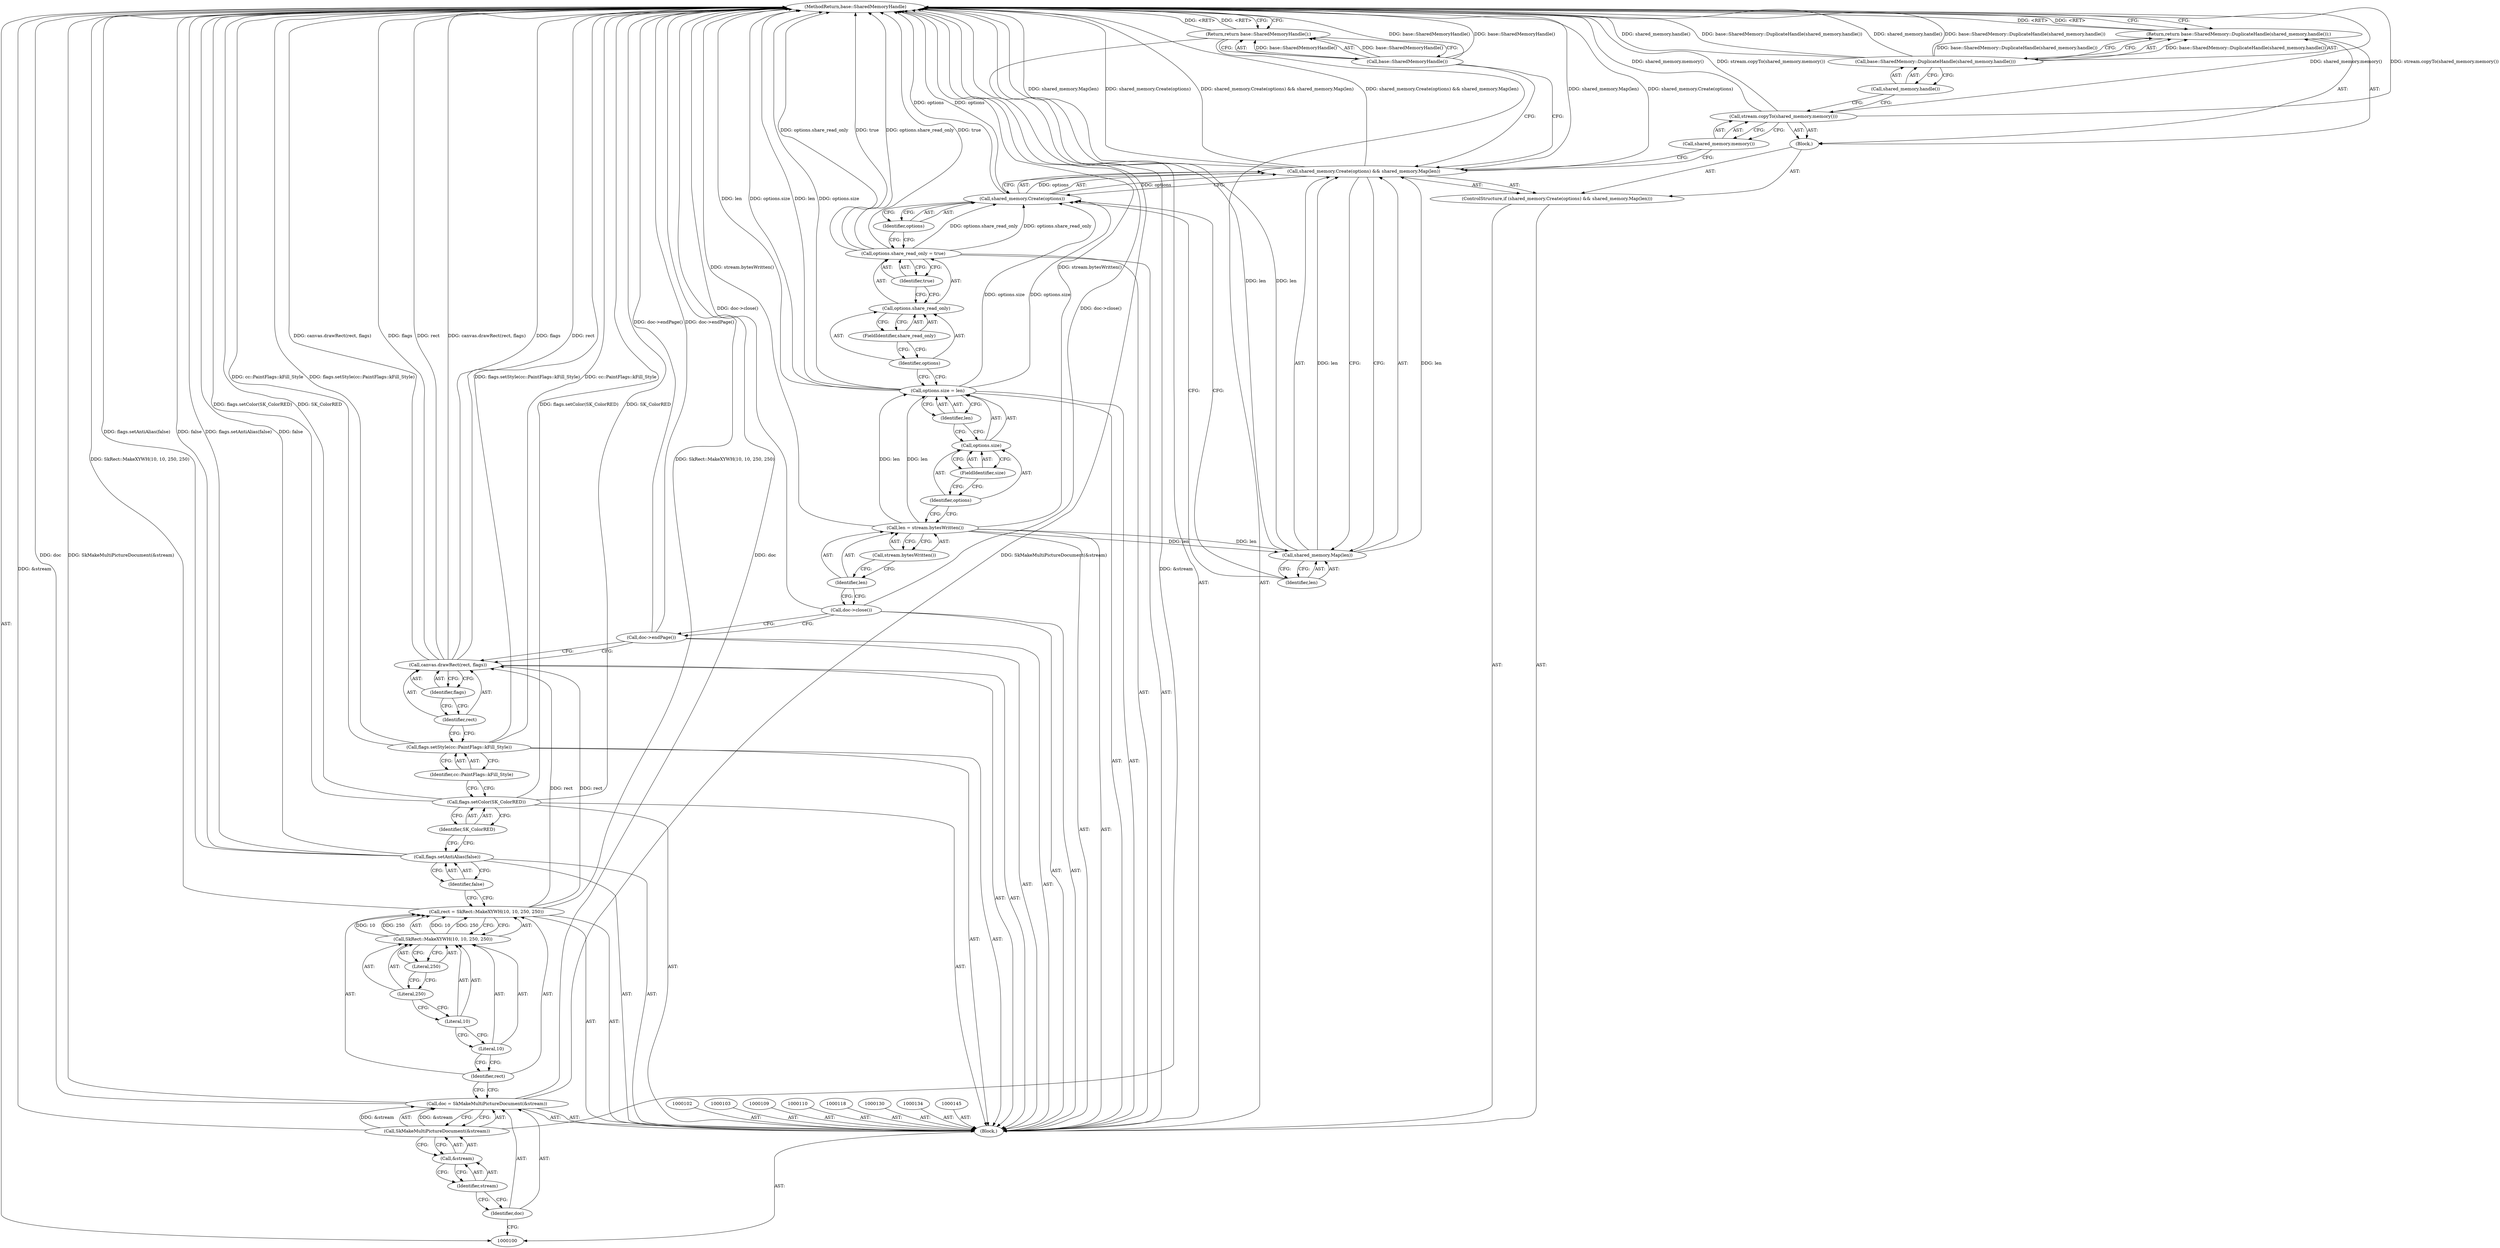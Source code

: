 digraph "1_Chrome_673ce95d481ea9368c4d4d43ac756ba1d6d9e608_6" {
"1000160" [label="(MethodReturn,base::SharedMemoryHandle)"];
"1000101" [label="(Block,)"];
"1000126" [label="(Identifier,rect)"];
"1000127" [label="(Identifier,flags)"];
"1000125" [label="(Call,canvas.drawRect(rect, flags))"];
"1000128" [label="(Call,doc->endPage())"];
"1000129" [label="(Call,doc->close())"];
"1000131" [label="(Call,len = stream.bytesWritten())"];
"1000132" [label="(Identifier,len)"];
"1000133" [label="(Call,stream.bytesWritten())"];
"1000138" [label="(FieldIdentifier,size)"];
"1000139" [label="(Identifier,len)"];
"1000135" [label="(Call,options.size = len)"];
"1000136" [label="(Call,options.size)"];
"1000137" [label="(Identifier,options)"];
"1000143" [label="(FieldIdentifier,share_read_only)"];
"1000144" [label="(Identifier,true)"];
"1000140" [label="(Call,options.share_read_only = true)"];
"1000141" [label="(Call,options.share_read_only)"];
"1000142" [label="(Identifier,options)"];
"1000149" [label="(Identifier,options)"];
"1000150" [label="(Call,shared_memory.Map(len))"];
"1000146" [label="(ControlStructure,if (shared_memory.Create(options) && shared_memory.Map(len)))"];
"1000151" [label="(Identifier,len)"];
"1000152" [label="(Block,)"];
"1000147" [label="(Call,shared_memory.Create(options) && shared_memory.Map(len))"];
"1000148" [label="(Call,shared_memory.Create(options))"];
"1000154" [label="(Call,shared_memory.memory())"];
"1000153" [label="(Call,stream.copyTo(shared_memory.memory()))"];
"1000156" [label="(Call,base::SharedMemory::DuplicateHandle(shared_memory.handle()))"];
"1000157" [label="(Call,shared_memory.handle())"];
"1000155" [label="(Return,return base::SharedMemory::DuplicateHandle(shared_memory.handle());)"];
"1000159" [label="(Call,base::SharedMemoryHandle())"];
"1000158" [label="(Return,return base::SharedMemoryHandle();)"];
"1000104" [label="(Call,doc = SkMakeMultiPictureDocument(&stream))"];
"1000105" [label="(Identifier,doc)"];
"1000106" [label="(Call,SkMakeMultiPictureDocument(&stream))"];
"1000107" [label="(Call,&stream)"];
"1000108" [label="(Identifier,stream)"];
"1000111" [label="(Call,rect = SkRect::MakeXYWH(10, 10, 250, 250))"];
"1000112" [label="(Identifier,rect)"];
"1000113" [label="(Call,SkRect::MakeXYWH(10, 10, 250, 250))"];
"1000114" [label="(Literal,10)"];
"1000115" [label="(Literal,10)"];
"1000116" [label="(Literal,250)"];
"1000117" [label="(Literal,250)"];
"1000120" [label="(Identifier,false)"];
"1000119" [label="(Call,flags.setAntiAlias(false))"];
"1000122" [label="(Identifier,SK_ColorRED)"];
"1000121" [label="(Call,flags.setColor(SK_ColorRED))"];
"1000124" [label="(Identifier,cc::PaintFlags::kFill_Style)"];
"1000123" [label="(Call,flags.setStyle(cc::PaintFlags::kFill_Style))"];
"1000160" -> "1000100"  [label="AST: "];
"1000160" -> "1000155"  [label="CFG: "];
"1000160" -> "1000158"  [label="CFG: "];
"1000158" -> "1000160"  [label="DDG: <RET>"];
"1000155" -> "1000160"  [label="DDG: <RET>"];
"1000159" -> "1000160"  [label="DDG: base::SharedMemoryHandle()"];
"1000125" -> "1000160"  [label="DDG: rect"];
"1000125" -> "1000160"  [label="DDG: canvas.drawRect(rect, flags)"];
"1000125" -> "1000160"  [label="DDG: flags"];
"1000156" -> "1000160"  [label="DDG: shared_memory.handle()"];
"1000156" -> "1000160"  [label="DDG: base::SharedMemory::DuplicateHandle(shared_memory.handle())"];
"1000104" -> "1000160"  [label="DDG: doc"];
"1000104" -> "1000160"  [label="DDG: SkMakeMultiPictureDocument(&stream)"];
"1000121" -> "1000160"  [label="DDG: flags.setColor(SK_ColorRED)"];
"1000121" -> "1000160"  [label="DDG: SK_ColorRED"];
"1000131" -> "1000160"  [label="DDG: stream.bytesWritten()"];
"1000153" -> "1000160"  [label="DDG: shared_memory.memory()"];
"1000153" -> "1000160"  [label="DDG: stream.copyTo(shared_memory.memory())"];
"1000147" -> "1000160"  [label="DDG: shared_memory.Map(len)"];
"1000147" -> "1000160"  [label="DDG: shared_memory.Create(options)"];
"1000147" -> "1000160"  [label="DDG: shared_memory.Create(options) && shared_memory.Map(len)"];
"1000119" -> "1000160"  [label="DDG: flags.setAntiAlias(false)"];
"1000119" -> "1000160"  [label="DDG: false"];
"1000106" -> "1000160"  [label="DDG: &stream"];
"1000150" -> "1000160"  [label="DDG: len"];
"1000123" -> "1000160"  [label="DDG: flags.setStyle(cc::PaintFlags::kFill_Style)"];
"1000123" -> "1000160"  [label="DDG: cc::PaintFlags::kFill_Style"];
"1000140" -> "1000160"  [label="DDG: options.share_read_only"];
"1000140" -> "1000160"  [label="DDG: true"];
"1000135" -> "1000160"  [label="DDG: len"];
"1000135" -> "1000160"  [label="DDG: options.size"];
"1000129" -> "1000160"  [label="DDG: doc->close()"];
"1000148" -> "1000160"  [label="DDG: options"];
"1000111" -> "1000160"  [label="DDG: SkRect::MakeXYWH(10, 10, 250, 250)"];
"1000128" -> "1000160"  [label="DDG: doc->endPage()"];
"1000101" -> "1000100"  [label="AST: "];
"1000102" -> "1000101"  [label="AST: "];
"1000103" -> "1000101"  [label="AST: "];
"1000104" -> "1000101"  [label="AST: "];
"1000109" -> "1000101"  [label="AST: "];
"1000110" -> "1000101"  [label="AST: "];
"1000111" -> "1000101"  [label="AST: "];
"1000118" -> "1000101"  [label="AST: "];
"1000119" -> "1000101"  [label="AST: "];
"1000121" -> "1000101"  [label="AST: "];
"1000123" -> "1000101"  [label="AST: "];
"1000125" -> "1000101"  [label="AST: "];
"1000128" -> "1000101"  [label="AST: "];
"1000129" -> "1000101"  [label="AST: "];
"1000130" -> "1000101"  [label="AST: "];
"1000131" -> "1000101"  [label="AST: "];
"1000134" -> "1000101"  [label="AST: "];
"1000135" -> "1000101"  [label="AST: "];
"1000140" -> "1000101"  [label="AST: "];
"1000145" -> "1000101"  [label="AST: "];
"1000146" -> "1000101"  [label="AST: "];
"1000158" -> "1000101"  [label="AST: "];
"1000126" -> "1000125"  [label="AST: "];
"1000126" -> "1000123"  [label="CFG: "];
"1000127" -> "1000126"  [label="CFG: "];
"1000127" -> "1000125"  [label="AST: "];
"1000127" -> "1000126"  [label="CFG: "];
"1000125" -> "1000127"  [label="CFG: "];
"1000125" -> "1000101"  [label="AST: "];
"1000125" -> "1000127"  [label="CFG: "];
"1000126" -> "1000125"  [label="AST: "];
"1000127" -> "1000125"  [label="AST: "];
"1000128" -> "1000125"  [label="CFG: "];
"1000125" -> "1000160"  [label="DDG: rect"];
"1000125" -> "1000160"  [label="DDG: canvas.drawRect(rect, flags)"];
"1000125" -> "1000160"  [label="DDG: flags"];
"1000111" -> "1000125"  [label="DDG: rect"];
"1000128" -> "1000101"  [label="AST: "];
"1000128" -> "1000125"  [label="CFG: "];
"1000129" -> "1000128"  [label="CFG: "];
"1000128" -> "1000160"  [label="DDG: doc->endPage()"];
"1000129" -> "1000101"  [label="AST: "];
"1000129" -> "1000128"  [label="CFG: "];
"1000132" -> "1000129"  [label="CFG: "];
"1000129" -> "1000160"  [label="DDG: doc->close()"];
"1000131" -> "1000101"  [label="AST: "];
"1000131" -> "1000133"  [label="CFG: "];
"1000132" -> "1000131"  [label="AST: "];
"1000133" -> "1000131"  [label="AST: "];
"1000137" -> "1000131"  [label="CFG: "];
"1000131" -> "1000160"  [label="DDG: stream.bytesWritten()"];
"1000131" -> "1000135"  [label="DDG: len"];
"1000131" -> "1000150"  [label="DDG: len"];
"1000132" -> "1000131"  [label="AST: "];
"1000132" -> "1000129"  [label="CFG: "];
"1000133" -> "1000132"  [label="CFG: "];
"1000133" -> "1000131"  [label="AST: "];
"1000133" -> "1000132"  [label="CFG: "];
"1000131" -> "1000133"  [label="CFG: "];
"1000138" -> "1000136"  [label="AST: "];
"1000138" -> "1000137"  [label="CFG: "];
"1000136" -> "1000138"  [label="CFG: "];
"1000139" -> "1000135"  [label="AST: "];
"1000139" -> "1000136"  [label="CFG: "];
"1000135" -> "1000139"  [label="CFG: "];
"1000135" -> "1000101"  [label="AST: "];
"1000135" -> "1000139"  [label="CFG: "];
"1000136" -> "1000135"  [label="AST: "];
"1000139" -> "1000135"  [label="AST: "];
"1000142" -> "1000135"  [label="CFG: "];
"1000135" -> "1000160"  [label="DDG: len"];
"1000135" -> "1000160"  [label="DDG: options.size"];
"1000131" -> "1000135"  [label="DDG: len"];
"1000135" -> "1000148"  [label="DDG: options.size"];
"1000136" -> "1000135"  [label="AST: "];
"1000136" -> "1000138"  [label="CFG: "];
"1000137" -> "1000136"  [label="AST: "];
"1000138" -> "1000136"  [label="AST: "];
"1000139" -> "1000136"  [label="CFG: "];
"1000137" -> "1000136"  [label="AST: "];
"1000137" -> "1000131"  [label="CFG: "];
"1000138" -> "1000137"  [label="CFG: "];
"1000143" -> "1000141"  [label="AST: "];
"1000143" -> "1000142"  [label="CFG: "];
"1000141" -> "1000143"  [label="CFG: "];
"1000144" -> "1000140"  [label="AST: "];
"1000144" -> "1000141"  [label="CFG: "];
"1000140" -> "1000144"  [label="CFG: "];
"1000140" -> "1000101"  [label="AST: "];
"1000140" -> "1000144"  [label="CFG: "];
"1000141" -> "1000140"  [label="AST: "];
"1000144" -> "1000140"  [label="AST: "];
"1000149" -> "1000140"  [label="CFG: "];
"1000140" -> "1000160"  [label="DDG: options.share_read_only"];
"1000140" -> "1000160"  [label="DDG: true"];
"1000140" -> "1000148"  [label="DDG: options.share_read_only"];
"1000141" -> "1000140"  [label="AST: "];
"1000141" -> "1000143"  [label="CFG: "];
"1000142" -> "1000141"  [label="AST: "];
"1000143" -> "1000141"  [label="AST: "];
"1000144" -> "1000141"  [label="CFG: "];
"1000142" -> "1000141"  [label="AST: "];
"1000142" -> "1000135"  [label="CFG: "];
"1000143" -> "1000142"  [label="CFG: "];
"1000149" -> "1000148"  [label="AST: "];
"1000149" -> "1000140"  [label="CFG: "];
"1000148" -> "1000149"  [label="CFG: "];
"1000150" -> "1000147"  [label="AST: "];
"1000150" -> "1000151"  [label="CFG: "];
"1000151" -> "1000150"  [label="AST: "];
"1000147" -> "1000150"  [label="CFG: "];
"1000150" -> "1000160"  [label="DDG: len"];
"1000150" -> "1000147"  [label="DDG: len"];
"1000131" -> "1000150"  [label="DDG: len"];
"1000146" -> "1000101"  [label="AST: "];
"1000147" -> "1000146"  [label="AST: "];
"1000152" -> "1000146"  [label="AST: "];
"1000151" -> "1000150"  [label="AST: "];
"1000151" -> "1000148"  [label="CFG: "];
"1000150" -> "1000151"  [label="CFG: "];
"1000152" -> "1000146"  [label="AST: "];
"1000153" -> "1000152"  [label="AST: "];
"1000155" -> "1000152"  [label="AST: "];
"1000147" -> "1000146"  [label="AST: "];
"1000147" -> "1000148"  [label="CFG: "];
"1000147" -> "1000150"  [label="CFG: "];
"1000148" -> "1000147"  [label="AST: "];
"1000150" -> "1000147"  [label="AST: "];
"1000154" -> "1000147"  [label="CFG: "];
"1000159" -> "1000147"  [label="CFG: "];
"1000147" -> "1000160"  [label="DDG: shared_memory.Map(len)"];
"1000147" -> "1000160"  [label="DDG: shared_memory.Create(options)"];
"1000147" -> "1000160"  [label="DDG: shared_memory.Create(options) && shared_memory.Map(len)"];
"1000148" -> "1000147"  [label="DDG: options"];
"1000150" -> "1000147"  [label="DDG: len"];
"1000148" -> "1000147"  [label="AST: "];
"1000148" -> "1000149"  [label="CFG: "];
"1000149" -> "1000148"  [label="AST: "];
"1000151" -> "1000148"  [label="CFG: "];
"1000147" -> "1000148"  [label="CFG: "];
"1000148" -> "1000160"  [label="DDG: options"];
"1000148" -> "1000147"  [label="DDG: options"];
"1000140" -> "1000148"  [label="DDG: options.share_read_only"];
"1000135" -> "1000148"  [label="DDG: options.size"];
"1000154" -> "1000153"  [label="AST: "];
"1000154" -> "1000147"  [label="CFG: "];
"1000153" -> "1000154"  [label="CFG: "];
"1000153" -> "1000152"  [label="AST: "];
"1000153" -> "1000154"  [label="CFG: "];
"1000154" -> "1000153"  [label="AST: "];
"1000157" -> "1000153"  [label="CFG: "];
"1000153" -> "1000160"  [label="DDG: shared_memory.memory()"];
"1000153" -> "1000160"  [label="DDG: stream.copyTo(shared_memory.memory())"];
"1000156" -> "1000155"  [label="AST: "];
"1000156" -> "1000157"  [label="CFG: "];
"1000157" -> "1000156"  [label="AST: "];
"1000155" -> "1000156"  [label="CFG: "];
"1000156" -> "1000160"  [label="DDG: shared_memory.handle()"];
"1000156" -> "1000160"  [label="DDG: base::SharedMemory::DuplicateHandle(shared_memory.handle())"];
"1000156" -> "1000155"  [label="DDG: base::SharedMemory::DuplicateHandle(shared_memory.handle())"];
"1000157" -> "1000156"  [label="AST: "];
"1000157" -> "1000153"  [label="CFG: "];
"1000156" -> "1000157"  [label="CFG: "];
"1000155" -> "1000152"  [label="AST: "];
"1000155" -> "1000156"  [label="CFG: "];
"1000156" -> "1000155"  [label="AST: "];
"1000160" -> "1000155"  [label="CFG: "];
"1000155" -> "1000160"  [label="DDG: <RET>"];
"1000156" -> "1000155"  [label="DDG: base::SharedMemory::DuplicateHandle(shared_memory.handle())"];
"1000159" -> "1000158"  [label="AST: "];
"1000159" -> "1000147"  [label="CFG: "];
"1000158" -> "1000159"  [label="CFG: "];
"1000159" -> "1000160"  [label="DDG: base::SharedMemoryHandle()"];
"1000159" -> "1000158"  [label="DDG: base::SharedMemoryHandle()"];
"1000158" -> "1000101"  [label="AST: "];
"1000158" -> "1000159"  [label="CFG: "];
"1000159" -> "1000158"  [label="AST: "];
"1000160" -> "1000158"  [label="CFG: "];
"1000158" -> "1000160"  [label="DDG: <RET>"];
"1000159" -> "1000158"  [label="DDG: base::SharedMemoryHandle()"];
"1000104" -> "1000101"  [label="AST: "];
"1000104" -> "1000106"  [label="CFG: "];
"1000105" -> "1000104"  [label="AST: "];
"1000106" -> "1000104"  [label="AST: "];
"1000112" -> "1000104"  [label="CFG: "];
"1000104" -> "1000160"  [label="DDG: doc"];
"1000104" -> "1000160"  [label="DDG: SkMakeMultiPictureDocument(&stream)"];
"1000106" -> "1000104"  [label="DDG: &stream"];
"1000105" -> "1000104"  [label="AST: "];
"1000105" -> "1000100"  [label="CFG: "];
"1000108" -> "1000105"  [label="CFG: "];
"1000106" -> "1000104"  [label="AST: "];
"1000106" -> "1000107"  [label="CFG: "];
"1000107" -> "1000106"  [label="AST: "];
"1000104" -> "1000106"  [label="CFG: "];
"1000106" -> "1000160"  [label="DDG: &stream"];
"1000106" -> "1000104"  [label="DDG: &stream"];
"1000107" -> "1000106"  [label="AST: "];
"1000107" -> "1000108"  [label="CFG: "];
"1000108" -> "1000107"  [label="AST: "];
"1000106" -> "1000107"  [label="CFG: "];
"1000108" -> "1000107"  [label="AST: "];
"1000108" -> "1000105"  [label="CFG: "];
"1000107" -> "1000108"  [label="CFG: "];
"1000111" -> "1000101"  [label="AST: "];
"1000111" -> "1000113"  [label="CFG: "];
"1000112" -> "1000111"  [label="AST: "];
"1000113" -> "1000111"  [label="AST: "];
"1000120" -> "1000111"  [label="CFG: "];
"1000111" -> "1000160"  [label="DDG: SkRect::MakeXYWH(10, 10, 250, 250)"];
"1000113" -> "1000111"  [label="DDG: 10"];
"1000113" -> "1000111"  [label="DDG: 250"];
"1000111" -> "1000125"  [label="DDG: rect"];
"1000112" -> "1000111"  [label="AST: "];
"1000112" -> "1000104"  [label="CFG: "];
"1000114" -> "1000112"  [label="CFG: "];
"1000113" -> "1000111"  [label="AST: "];
"1000113" -> "1000117"  [label="CFG: "];
"1000114" -> "1000113"  [label="AST: "];
"1000115" -> "1000113"  [label="AST: "];
"1000116" -> "1000113"  [label="AST: "];
"1000117" -> "1000113"  [label="AST: "];
"1000111" -> "1000113"  [label="CFG: "];
"1000113" -> "1000111"  [label="DDG: 10"];
"1000113" -> "1000111"  [label="DDG: 250"];
"1000114" -> "1000113"  [label="AST: "];
"1000114" -> "1000112"  [label="CFG: "];
"1000115" -> "1000114"  [label="CFG: "];
"1000115" -> "1000113"  [label="AST: "];
"1000115" -> "1000114"  [label="CFG: "];
"1000116" -> "1000115"  [label="CFG: "];
"1000116" -> "1000113"  [label="AST: "];
"1000116" -> "1000115"  [label="CFG: "];
"1000117" -> "1000116"  [label="CFG: "];
"1000117" -> "1000113"  [label="AST: "];
"1000117" -> "1000116"  [label="CFG: "];
"1000113" -> "1000117"  [label="CFG: "];
"1000120" -> "1000119"  [label="AST: "];
"1000120" -> "1000111"  [label="CFG: "];
"1000119" -> "1000120"  [label="CFG: "];
"1000119" -> "1000101"  [label="AST: "];
"1000119" -> "1000120"  [label="CFG: "];
"1000120" -> "1000119"  [label="AST: "];
"1000122" -> "1000119"  [label="CFG: "];
"1000119" -> "1000160"  [label="DDG: flags.setAntiAlias(false)"];
"1000119" -> "1000160"  [label="DDG: false"];
"1000122" -> "1000121"  [label="AST: "];
"1000122" -> "1000119"  [label="CFG: "];
"1000121" -> "1000122"  [label="CFG: "];
"1000121" -> "1000101"  [label="AST: "];
"1000121" -> "1000122"  [label="CFG: "];
"1000122" -> "1000121"  [label="AST: "];
"1000124" -> "1000121"  [label="CFG: "];
"1000121" -> "1000160"  [label="DDG: flags.setColor(SK_ColorRED)"];
"1000121" -> "1000160"  [label="DDG: SK_ColorRED"];
"1000124" -> "1000123"  [label="AST: "];
"1000124" -> "1000121"  [label="CFG: "];
"1000123" -> "1000124"  [label="CFG: "];
"1000123" -> "1000101"  [label="AST: "];
"1000123" -> "1000124"  [label="CFG: "];
"1000124" -> "1000123"  [label="AST: "];
"1000126" -> "1000123"  [label="CFG: "];
"1000123" -> "1000160"  [label="DDG: flags.setStyle(cc::PaintFlags::kFill_Style)"];
"1000123" -> "1000160"  [label="DDG: cc::PaintFlags::kFill_Style"];
}

